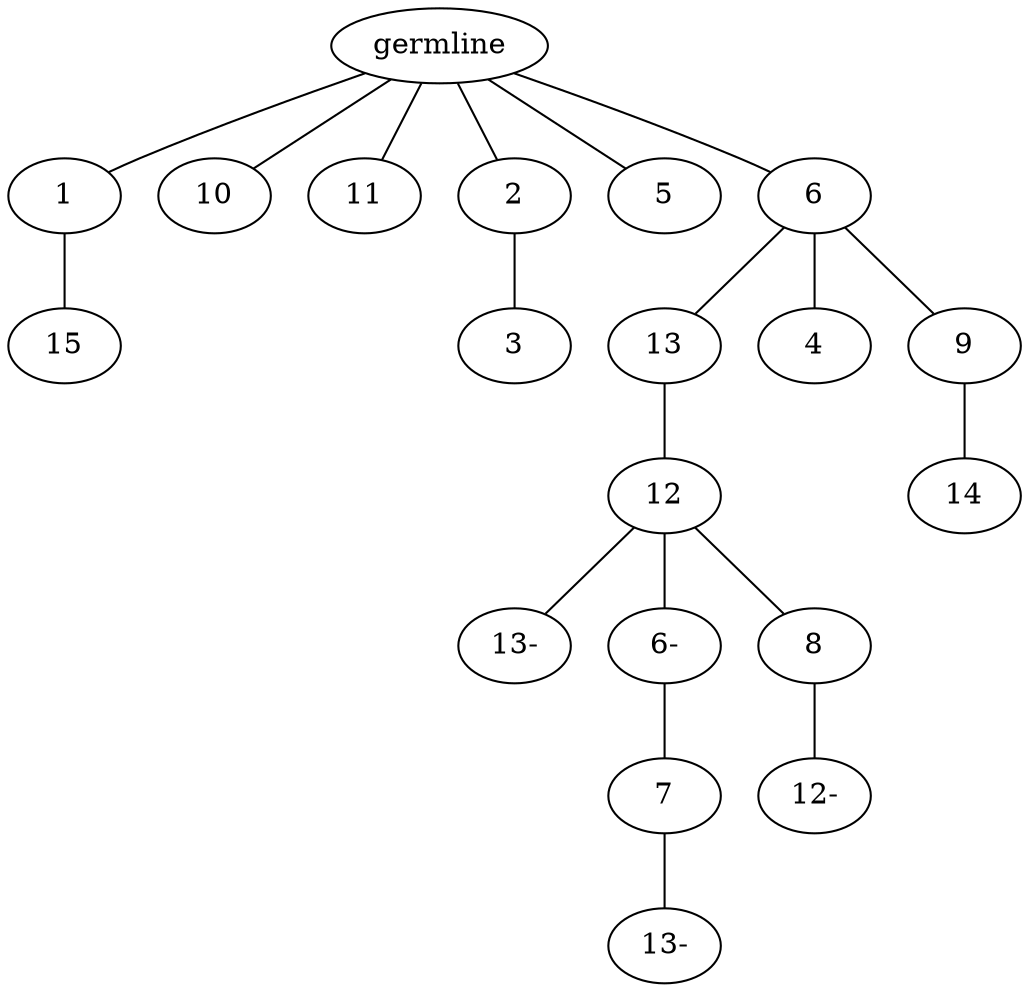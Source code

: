 graph tree {
    "140387731884784" [label="germline"];
    "140387732403104" [label="1"];
    "140387731919008" [label="15"];
    "140387732413696" [label="10"];
    "140387732412304" [label="11"];
    "140387732400448" [label="2"];
    "140387731921264" [label="3"];
    "140387732411248" [label="5"];
    "140387731921120" [label="6"];
    "140387732483856" [label="13"];
    "140387732224368" [label="12"];
    "140387732223024" [label="13-"];
    "140387732222352" [label="6-"];
    "140387732222592" [label="7"];
    "140387732224560" [label="13-"];
    "140387732223936" [label="8"];
    "140387732224800" [label="12-"];
    "140387732481840" [label="4"];
    "140387732516000" [label="9"];
    "140387732222016" [label="14"];
    "140387731884784" -- "140387732403104";
    "140387731884784" -- "140387732413696";
    "140387731884784" -- "140387732412304";
    "140387731884784" -- "140387732400448";
    "140387731884784" -- "140387732411248";
    "140387731884784" -- "140387731921120";
    "140387732403104" -- "140387731919008";
    "140387732400448" -- "140387731921264";
    "140387731921120" -- "140387732483856";
    "140387731921120" -- "140387732481840";
    "140387731921120" -- "140387732516000";
    "140387732483856" -- "140387732224368";
    "140387732224368" -- "140387732223024";
    "140387732224368" -- "140387732222352";
    "140387732224368" -- "140387732223936";
    "140387732222352" -- "140387732222592";
    "140387732222592" -- "140387732224560";
    "140387732223936" -- "140387732224800";
    "140387732516000" -- "140387732222016";
}
